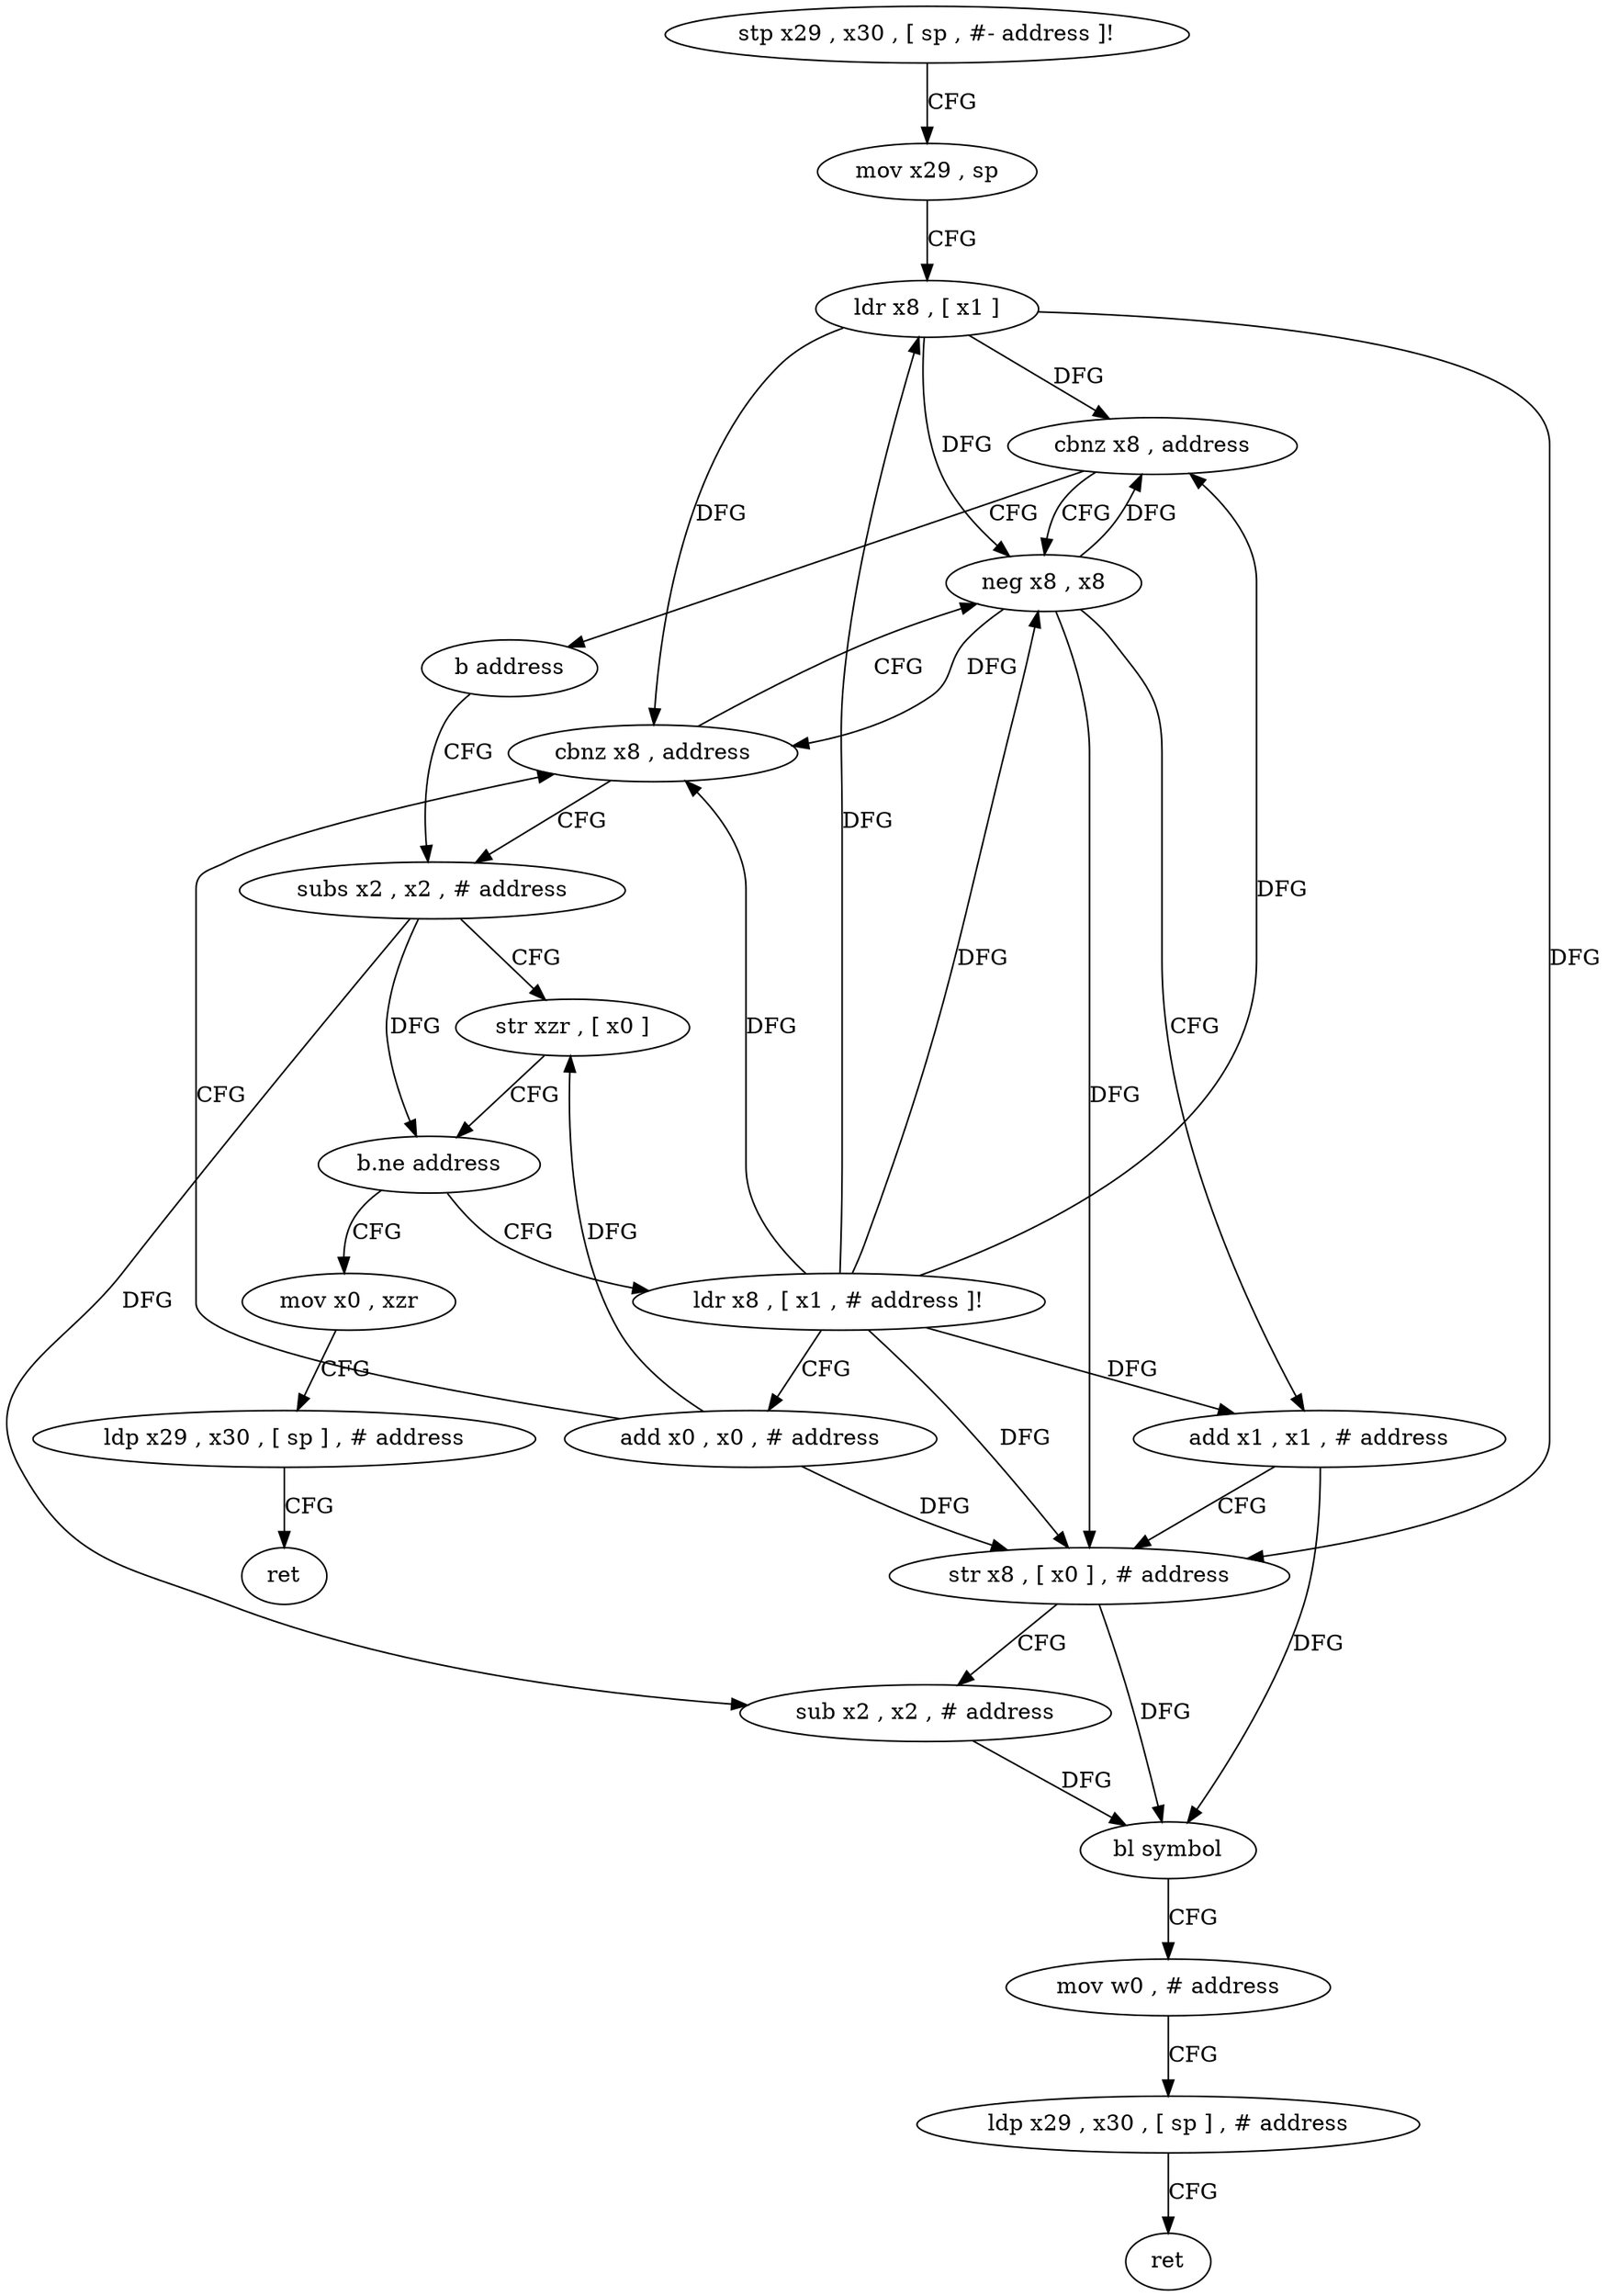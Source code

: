 digraph "func" {
"4219492" [label = "stp x29 , x30 , [ sp , #- address ]!" ]
"4219496" [label = "mov x29 , sp" ]
"4219500" [label = "ldr x8 , [ x1 ]" ]
"4219504" [label = "cbnz x8 , address" ]
"4219548" [label = "neg x8 , x8" ]
"4219508" [label = "b address" ]
"4219552" [label = "add x1 , x1 , # address" ]
"4219556" [label = "str x8 , [ x0 ] , # address" ]
"4219560" [label = "sub x2 , x2 , # address" ]
"4219564" [label = "bl symbol" ]
"4219568" [label = "mov w0 , # address" ]
"4219572" [label = "ldp x29 , x30 , [ sp ] , # address" ]
"4219576" [label = "ret" ]
"4219524" [label = "subs x2 , x2 , # address" ]
"4219528" [label = "str xzr , [ x0 ]" ]
"4219532" [label = "b.ne address" ]
"4219512" [label = "ldr x8 , [ x1 , # address ]!" ]
"4219536" [label = "mov x0 , xzr" ]
"4219516" [label = "add x0 , x0 , # address" ]
"4219520" [label = "cbnz x8 , address" ]
"4219540" [label = "ldp x29 , x30 , [ sp ] , # address" ]
"4219544" [label = "ret" ]
"4219492" -> "4219496" [ label = "CFG" ]
"4219496" -> "4219500" [ label = "CFG" ]
"4219500" -> "4219504" [ label = "DFG" ]
"4219500" -> "4219548" [ label = "DFG" ]
"4219500" -> "4219556" [ label = "DFG" ]
"4219500" -> "4219520" [ label = "DFG" ]
"4219504" -> "4219548" [ label = "CFG" ]
"4219504" -> "4219508" [ label = "CFG" ]
"4219548" -> "4219552" [ label = "CFG" ]
"4219548" -> "4219504" [ label = "DFG" ]
"4219548" -> "4219556" [ label = "DFG" ]
"4219548" -> "4219520" [ label = "DFG" ]
"4219508" -> "4219524" [ label = "CFG" ]
"4219552" -> "4219556" [ label = "CFG" ]
"4219552" -> "4219564" [ label = "DFG" ]
"4219556" -> "4219560" [ label = "CFG" ]
"4219556" -> "4219564" [ label = "DFG" ]
"4219560" -> "4219564" [ label = "DFG" ]
"4219564" -> "4219568" [ label = "CFG" ]
"4219568" -> "4219572" [ label = "CFG" ]
"4219572" -> "4219576" [ label = "CFG" ]
"4219524" -> "4219528" [ label = "CFG" ]
"4219524" -> "4219560" [ label = "DFG" ]
"4219524" -> "4219532" [ label = "DFG" ]
"4219528" -> "4219532" [ label = "CFG" ]
"4219532" -> "4219512" [ label = "CFG" ]
"4219532" -> "4219536" [ label = "CFG" ]
"4219512" -> "4219516" [ label = "CFG" ]
"4219512" -> "4219500" [ label = "DFG" ]
"4219512" -> "4219504" [ label = "DFG" ]
"4219512" -> "4219548" [ label = "DFG" ]
"4219512" -> "4219552" [ label = "DFG" ]
"4219512" -> "4219556" [ label = "DFG" ]
"4219512" -> "4219520" [ label = "DFG" ]
"4219536" -> "4219540" [ label = "CFG" ]
"4219516" -> "4219520" [ label = "CFG" ]
"4219516" -> "4219556" [ label = "DFG" ]
"4219516" -> "4219528" [ label = "DFG" ]
"4219520" -> "4219548" [ label = "CFG" ]
"4219520" -> "4219524" [ label = "CFG" ]
"4219540" -> "4219544" [ label = "CFG" ]
}
